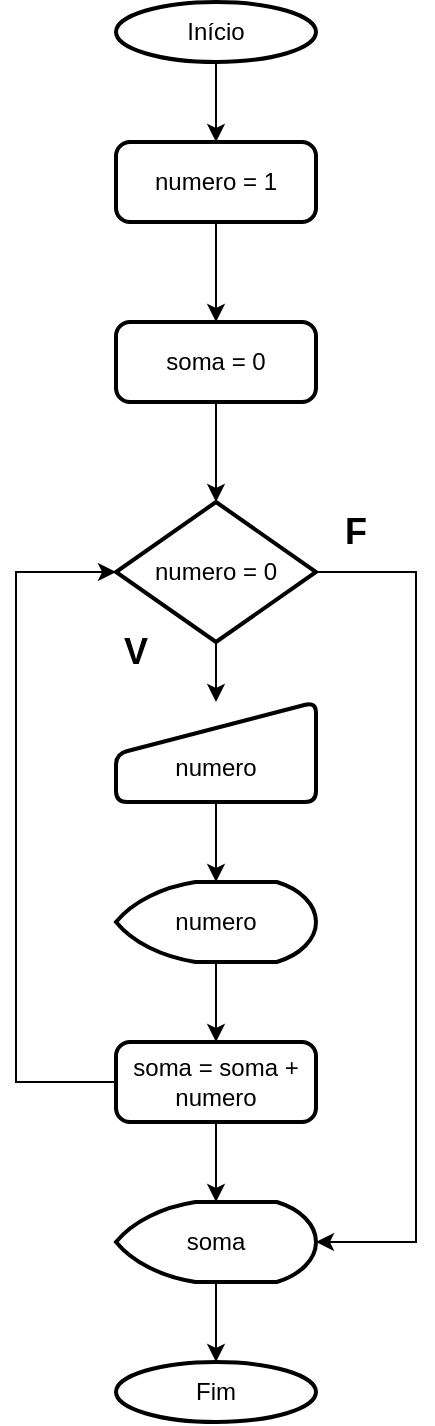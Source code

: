 <mxfile version="28.1.2">
  <diagram name="Página-1" id="7yTWPDimWswCBa31jUO_">
    <mxGraphModel dx="1665" dy="757" grid="1" gridSize="10" guides="1" tooltips="1" connect="1" arrows="1" fold="1" page="1" pageScale="1" pageWidth="827" pageHeight="1169" math="0" shadow="0">
      <root>
        <mxCell id="0" />
        <mxCell id="1" parent="0" />
        <mxCell id="gmLWuR5cczc17Rz3ruAc-5" value="" style="edgeStyle=orthogonalEdgeStyle;rounded=0;orthogonalLoop=1;jettySize=auto;html=1;" edge="1" parent="1" source="gmLWuR5cczc17Rz3ruAc-1" target="gmLWuR5cczc17Rz3ruAc-2">
          <mxGeometry relative="1" as="geometry" />
        </mxCell>
        <mxCell id="gmLWuR5cczc17Rz3ruAc-1" value="Início" style="strokeWidth=2;html=1;shape=mxgraph.flowchart.start_1;whiteSpace=wrap;" vertex="1" parent="1">
          <mxGeometry x="340" y="10" width="100" height="30" as="geometry" />
        </mxCell>
        <mxCell id="gmLWuR5cczc17Rz3ruAc-6" value="" style="edgeStyle=orthogonalEdgeStyle;rounded=0;orthogonalLoop=1;jettySize=auto;html=1;" edge="1" parent="1" source="gmLWuR5cczc17Rz3ruAc-2" target="gmLWuR5cczc17Rz3ruAc-4">
          <mxGeometry relative="1" as="geometry" />
        </mxCell>
        <mxCell id="gmLWuR5cczc17Rz3ruAc-2" value="numero = 1" style="rounded=1;whiteSpace=wrap;html=1;absoluteArcSize=1;arcSize=14;strokeWidth=2;" vertex="1" parent="1">
          <mxGeometry x="340" y="80" width="100" height="40" as="geometry" />
        </mxCell>
        <mxCell id="gmLWuR5cczc17Rz3ruAc-9" value="" style="edgeStyle=orthogonalEdgeStyle;rounded=0;orthogonalLoop=1;jettySize=auto;html=1;" edge="1" parent="1" source="gmLWuR5cczc17Rz3ruAc-4" target="gmLWuR5cczc17Rz3ruAc-7">
          <mxGeometry relative="1" as="geometry" />
        </mxCell>
        <mxCell id="gmLWuR5cczc17Rz3ruAc-4" value="soma = 0" style="rounded=1;whiteSpace=wrap;html=1;absoluteArcSize=1;arcSize=14;strokeWidth=2;" vertex="1" parent="1">
          <mxGeometry x="340" y="170" width="100" height="40" as="geometry" />
        </mxCell>
        <mxCell id="gmLWuR5cczc17Rz3ruAc-11" value="" style="edgeStyle=orthogonalEdgeStyle;rounded=0;orthogonalLoop=1;jettySize=auto;html=1;" edge="1" parent="1" source="gmLWuR5cczc17Rz3ruAc-7" target="gmLWuR5cczc17Rz3ruAc-10">
          <mxGeometry relative="1" as="geometry" />
        </mxCell>
        <mxCell id="gmLWuR5cczc17Rz3ruAc-7" value="numero = 0" style="strokeWidth=2;html=1;shape=mxgraph.flowchart.decision;whiteSpace=wrap;" vertex="1" parent="1">
          <mxGeometry x="340" y="260" width="100" height="70" as="geometry" />
        </mxCell>
        <mxCell id="gmLWuR5cczc17Rz3ruAc-14" value="" style="edgeStyle=orthogonalEdgeStyle;rounded=0;orthogonalLoop=1;jettySize=auto;html=1;" edge="1" parent="1" source="gmLWuR5cczc17Rz3ruAc-10" target="gmLWuR5cczc17Rz3ruAc-13">
          <mxGeometry relative="1" as="geometry" />
        </mxCell>
        <mxCell id="gmLWuR5cczc17Rz3ruAc-10" value="&lt;div&gt;&lt;br&gt;&lt;/div&gt;numero" style="html=1;strokeWidth=2;shape=manualInput;whiteSpace=wrap;rounded=1;size=26;arcSize=11;" vertex="1" parent="1">
          <mxGeometry x="340" y="360" width="100" height="50" as="geometry" />
        </mxCell>
        <mxCell id="gmLWuR5cczc17Rz3ruAc-16" value="" style="edgeStyle=orthogonalEdgeStyle;rounded=0;orthogonalLoop=1;jettySize=auto;html=1;" edge="1" parent="1" source="gmLWuR5cczc17Rz3ruAc-13" target="gmLWuR5cczc17Rz3ruAc-15">
          <mxGeometry relative="1" as="geometry" />
        </mxCell>
        <mxCell id="gmLWuR5cczc17Rz3ruAc-13" value="numero" style="strokeWidth=2;html=1;shape=mxgraph.flowchart.display;whiteSpace=wrap;" vertex="1" parent="1">
          <mxGeometry x="340" y="450" width="100" height="40" as="geometry" />
        </mxCell>
        <mxCell id="gmLWuR5cczc17Rz3ruAc-21" value="" style="edgeStyle=orthogonalEdgeStyle;rounded=0;orthogonalLoop=1;jettySize=auto;html=1;" edge="1" parent="1" source="gmLWuR5cczc17Rz3ruAc-15" target="gmLWuR5cczc17Rz3ruAc-20">
          <mxGeometry relative="1" as="geometry" />
        </mxCell>
        <mxCell id="gmLWuR5cczc17Rz3ruAc-15" value="soma = soma + numero" style="rounded=1;whiteSpace=wrap;html=1;absoluteArcSize=1;arcSize=14;strokeWidth=2;" vertex="1" parent="1">
          <mxGeometry x="340" y="530" width="100" height="40" as="geometry" />
        </mxCell>
        <mxCell id="gmLWuR5cczc17Rz3ruAc-17" style="edgeStyle=orthogonalEdgeStyle;rounded=0;orthogonalLoop=1;jettySize=auto;html=1;entryX=0;entryY=0.5;entryDx=0;entryDy=0;entryPerimeter=0;exitX=0;exitY=0.5;exitDx=0;exitDy=0;" edge="1" parent="1" source="gmLWuR5cczc17Rz3ruAc-15" target="gmLWuR5cczc17Rz3ruAc-7">
          <mxGeometry relative="1" as="geometry">
            <Array as="points">
              <mxPoint x="290" y="550" />
              <mxPoint x="290" y="295" />
            </Array>
          </mxGeometry>
        </mxCell>
        <mxCell id="gmLWuR5cczc17Rz3ruAc-18" value="&lt;font style=&quot;font-size: 18px;&quot;&gt;&lt;b&gt;V&lt;/b&gt;&lt;/font&gt;" style="text;strokeColor=none;align=center;fillColor=none;html=1;verticalAlign=middle;whiteSpace=wrap;rounded=0;" vertex="1" parent="1">
          <mxGeometry x="320" y="320" width="60" height="30" as="geometry" />
        </mxCell>
        <mxCell id="gmLWuR5cczc17Rz3ruAc-19" value="&lt;font style=&quot;font-size: 18px;&quot;&gt;&lt;b&gt;F&lt;/b&gt;&lt;/font&gt;" style="text;strokeColor=none;align=center;fillColor=none;html=1;verticalAlign=middle;whiteSpace=wrap;rounded=0;" vertex="1" parent="1">
          <mxGeometry x="430" y="260" width="60" height="30" as="geometry" />
        </mxCell>
        <mxCell id="gmLWuR5cczc17Rz3ruAc-23" value="" style="edgeStyle=orthogonalEdgeStyle;rounded=0;orthogonalLoop=1;jettySize=auto;html=1;" edge="1" parent="1" source="gmLWuR5cczc17Rz3ruAc-20" target="gmLWuR5cczc17Rz3ruAc-22">
          <mxGeometry relative="1" as="geometry" />
        </mxCell>
        <mxCell id="gmLWuR5cczc17Rz3ruAc-20" value="soma" style="strokeWidth=2;html=1;shape=mxgraph.flowchart.display;whiteSpace=wrap;" vertex="1" parent="1">
          <mxGeometry x="340" y="610" width="100" height="40" as="geometry" />
        </mxCell>
        <mxCell id="gmLWuR5cczc17Rz3ruAc-22" value="Fim" style="strokeWidth=2;html=1;shape=mxgraph.flowchart.start_1;whiteSpace=wrap;" vertex="1" parent="1">
          <mxGeometry x="340" y="690" width="100" height="30" as="geometry" />
        </mxCell>
        <mxCell id="gmLWuR5cczc17Rz3ruAc-26" style="edgeStyle=orthogonalEdgeStyle;rounded=0;orthogonalLoop=1;jettySize=auto;html=1;entryX=1;entryY=0.5;entryDx=0;entryDy=0;entryPerimeter=0;exitX=1;exitY=0.5;exitDx=0;exitDy=0;exitPerimeter=0;" edge="1" parent="1" source="gmLWuR5cczc17Rz3ruAc-7" target="gmLWuR5cczc17Rz3ruAc-20">
          <mxGeometry relative="1" as="geometry">
            <Array as="points">
              <mxPoint x="490" y="295" />
              <mxPoint x="490" y="630" />
            </Array>
          </mxGeometry>
        </mxCell>
      </root>
    </mxGraphModel>
  </diagram>
</mxfile>

